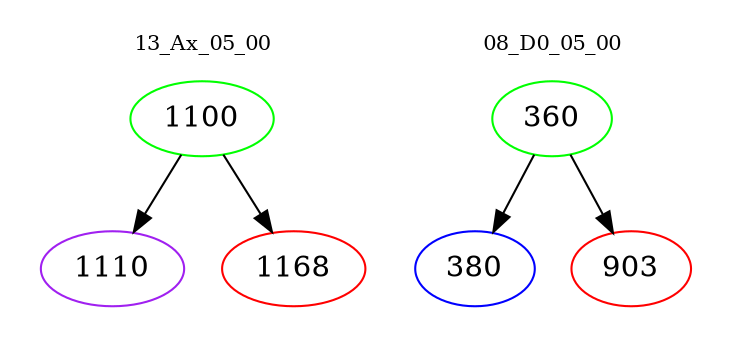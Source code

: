 digraph{
subgraph cluster_0 {
color = white
label = "13_Ax_05_00";
fontsize=10;
T0_1100 [label="1100", color="green"]
T0_1100 -> T0_1110 [color="black"]
T0_1110 [label="1110", color="purple"]
T0_1100 -> T0_1168 [color="black"]
T0_1168 [label="1168", color="red"]
}
subgraph cluster_1 {
color = white
label = "08_D0_05_00";
fontsize=10;
T1_360 [label="360", color="green"]
T1_360 -> T1_380 [color="black"]
T1_380 [label="380", color="blue"]
T1_360 -> T1_903 [color="black"]
T1_903 [label="903", color="red"]
}
}
